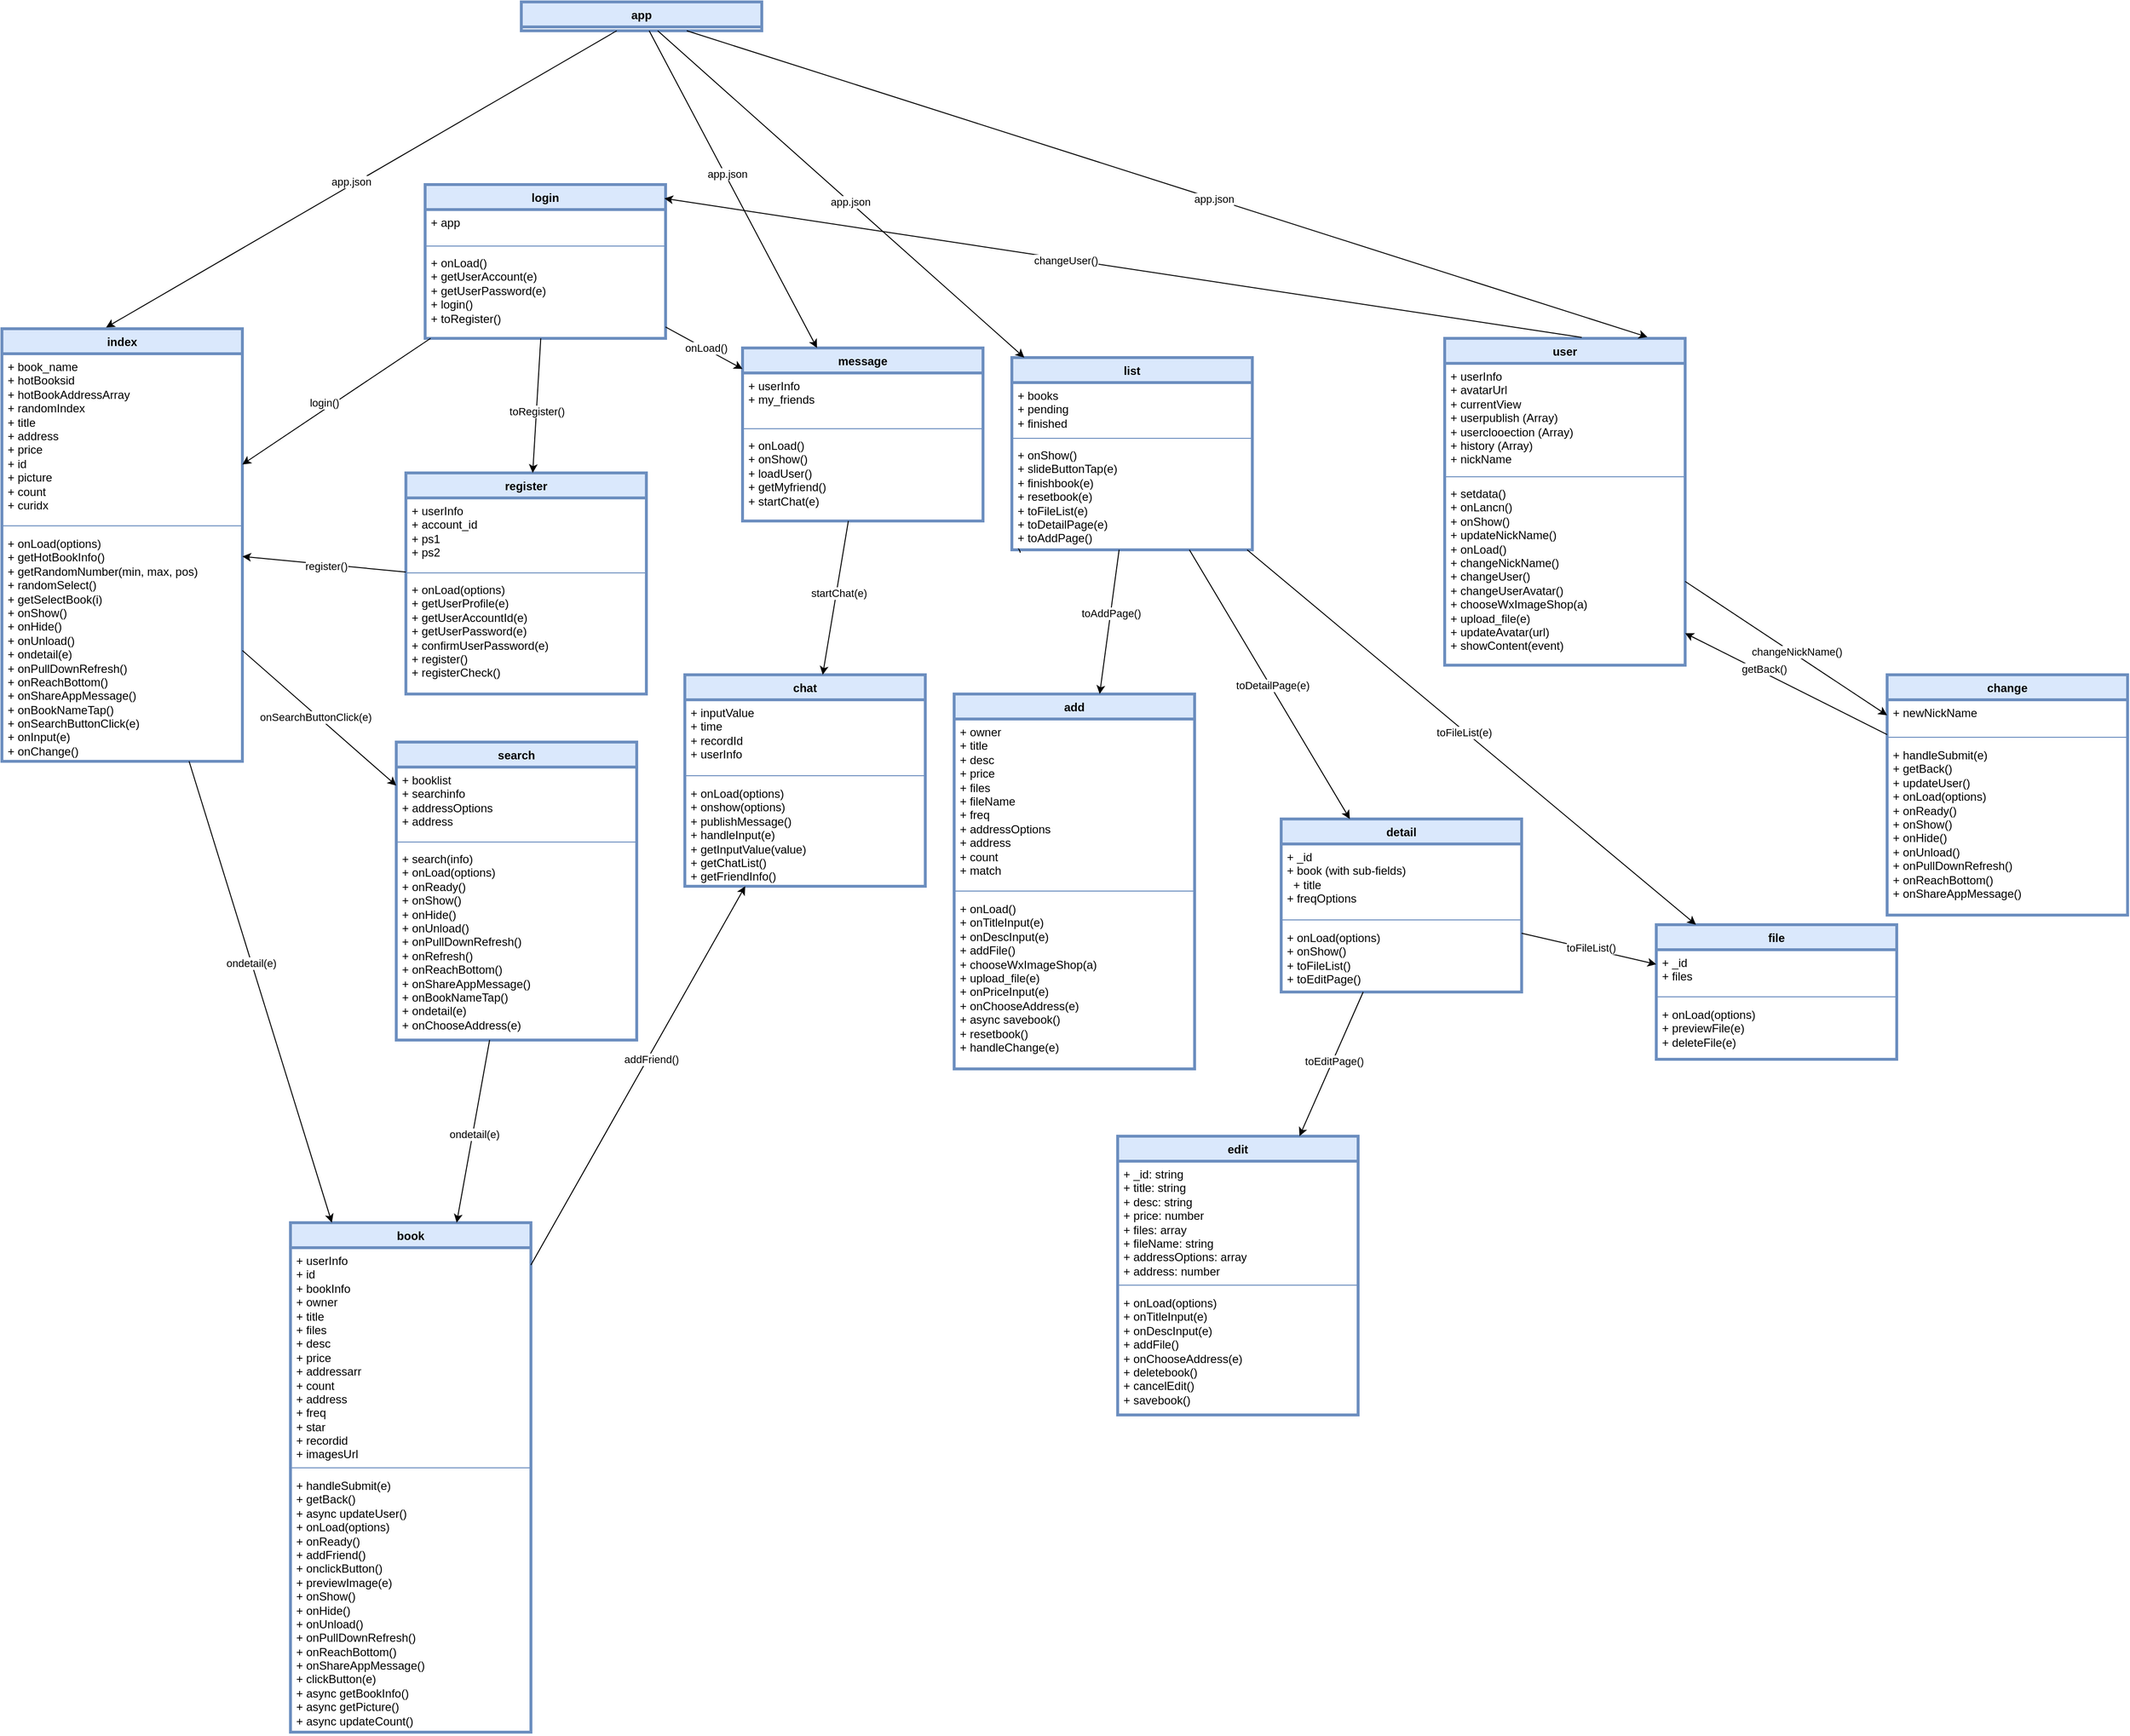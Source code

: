 <mxfile version="22.1.2" type="device">
  <diagram name="第 1 页" id="QrzMyIIpWc_OvYteDBV7">
    <mxGraphModel dx="2073" dy="4325" grid="1" gridSize="10" guides="1" tooltips="1" connect="1" arrows="1" fold="1" page="1" pageScale="1" pageWidth="2339" pageHeight="3300" math="0" shadow="0">
      <root>
        <mxCell id="0" />
        <mxCell id="1" parent="0" />
        <mxCell id="SKPlDWauZbL9amRhoSNz-1" value="register" style="swimlane;fontStyle=1;align=center;verticalAlign=top;childLayout=stackLayout;horizontal=1;startSize=26;horizontalStack=0;resizeParent=1;resizeParentMax=0;resizeLast=0;collapsible=1;marginBottom=0;whiteSpace=wrap;html=1;strokeWidth=3;fillColor=#dae8fc;strokeColor=#6c8ebf;" parent="1" vertex="1">
          <mxGeometry x="520" y="-930" width="250" height="230" as="geometry" />
        </mxCell>
        <mxCell id="SKPlDWauZbL9amRhoSNz-2" value="&lt;div&gt;&lt;div&gt;+ userInfo&lt;/div&gt;&lt;div&gt;+ account_id&lt;/div&gt;&lt;div&gt;+ ps1&lt;/div&gt;&lt;div&gt;+ ps2&lt;/div&gt;&lt;/div&gt;&lt;div&gt;&lt;br&gt;&lt;/div&gt;" style="text;strokeColor=none;fillColor=none;align=left;verticalAlign=top;spacingLeft=4;spacingRight=4;overflow=hidden;rotatable=0;points=[[0,0.5],[1,0.5]];portConstraint=eastwest;whiteSpace=wrap;html=1;" parent="SKPlDWauZbL9amRhoSNz-1" vertex="1">
          <mxGeometry y="26" width="250" height="74" as="geometry" />
        </mxCell>
        <mxCell id="SKPlDWauZbL9amRhoSNz-3" value="" style="line;strokeWidth=1;fillColor=none;align=left;verticalAlign=middle;spacingTop=-1;spacingLeft=3;spacingRight=3;rotatable=0;labelPosition=right;points=[];portConstraint=eastwest;strokeColor=inherit;" parent="SKPlDWauZbL9amRhoSNz-1" vertex="1">
          <mxGeometry y="100" width="250" height="8" as="geometry" />
        </mxCell>
        <mxCell id="SKPlDWauZbL9amRhoSNz-4" value="&lt;div&gt;+ onLoad(options)&lt;/div&gt;&lt;div&gt;+ getUserProfile(e)&lt;/div&gt;&lt;div&gt;+ getUserAccountId(e)&lt;/div&gt;&lt;div&gt;+ getUserPassword(e)&lt;/div&gt;&lt;div&gt;+ confirmUserPassword(e)&lt;/div&gt;&lt;div&gt;+ register()&lt;/div&gt;&lt;div&gt;+ registerCheck()&lt;/div&gt;&lt;div&gt;&lt;br&gt;&lt;/div&gt;" style="text;strokeColor=none;fillColor=none;align=left;verticalAlign=top;spacingLeft=4;spacingRight=4;overflow=hidden;rotatable=0;points=[[0,0.5],[1,0.5]];portConstraint=eastwest;whiteSpace=wrap;html=1;" parent="SKPlDWauZbL9amRhoSNz-1" vertex="1">
          <mxGeometry y="108" width="250" height="122" as="geometry" />
        </mxCell>
        <mxCell id="SKPlDWauZbL9amRhoSNz-5" value="user" style="swimlane;fontStyle=1;align=center;verticalAlign=top;childLayout=stackLayout;horizontal=1;startSize=26;horizontalStack=0;resizeParent=1;resizeParentMax=0;resizeLast=0;collapsible=1;marginBottom=0;whiteSpace=wrap;html=1;strokeWidth=3;fillColor=#dae8fc;strokeColor=#6c8ebf;" parent="1" vertex="1">
          <mxGeometry x="1600" y="-1070" width="250" height="340" as="geometry" />
        </mxCell>
        <mxCell id="SKPlDWauZbL9amRhoSNz-6" value="&lt;div&gt;&lt;div&gt;&lt;div&gt;+ userInfo&lt;/div&gt;&lt;div&gt;+ avatarUrl&lt;/div&gt;&lt;div&gt;+ currentView&lt;/div&gt;&lt;div&gt;+ userpublish (Array)&lt;/div&gt;&lt;div&gt;+ userclooection (Array)&lt;/div&gt;&lt;div&gt;+ history (Array)&lt;/div&gt;&lt;div&gt;+ nickName&lt;/div&gt;&lt;/div&gt;&lt;/div&gt;&lt;div&gt;&lt;br&gt;&lt;/div&gt;" style="text;strokeColor=none;fillColor=none;align=left;verticalAlign=top;spacingLeft=4;spacingRight=4;overflow=hidden;rotatable=0;points=[[0,0.5],[1,0.5]];portConstraint=eastwest;whiteSpace=wrap;html=1;" parent="SKPlDWauZbL9amRhoSNz-5" vertex="1">
          <mxGeometry y="26" width="250" height="114" as="geometry" />
        </mxCell>
        <mxCell id="SKPlDWauZbL9amRhoSNz-7" value="" style="line;strokeWidth=1;fillColor=none;align=left;verticalAlign=middle;spacingTop=-1;spacingLeft=3;spacingRight=3;rotatable=0;labelPosition=right;points=[];portConstraint=eastwest;strokeColor=inherit;" parent="SKPlDWauZbL9amRhoSNz-5" vertex="1">
          <mxGeometry y="140" width="250" height="8" as="geometry" />
        </mxCell>
        <mxCell id="SKPlDWauZbL9amRhoSNz-8" value="&lt;div&gt;&lt;div&gt;+ setdata()&lt;/div&gt;&lt;div&gt;+ onLancn()&lt;/div&gt;&lt;div&gt;+ onShow()&lt;/div&gt;&lt;div&gt;+ updateNickName()&lt;/div&gt;&lt;div&gt;+ onLoad()&lt;/div&gt;&lt;div&gt;+ changeNickName()&lt;/div&gt;&lt;div&gt;+ changeUser()&lt;/div&gt;&lt;div&gt;+ changeUserAvatar()&lt;/div&gt;&lt;div&gt;+ chooseWxImageShop(a)&lt;/div&gt;&lt;div&gt;+ upload_file(e)&lt;/div&gt;&lt;div&gt;+ updateAvatar(url)&lt;/div&gt;&lt;div&gt;+ showContent(event)&lt;/div&gt;&lt;/div&gt;&lt;div&gt;&lt;br&gt;&lt;/div&gt;" style="text;strokeColor=none;fillColor=none;align=left;verticalAlign=top;spacingLeft=4;spacingRight=4;overflow=hidden;rotatable=0;points=[[0,0.5],[1,0.5]];portConstraint=eastwest;whiteSpace=wrap;html=1;" parent="SKPlDWauZbL9amRhoSNz-5" vertex="1">
          <mxGeometry y="148" width="250" height="192" as="geometry" />
        </mxCell>
        <mxCell id="SKPlDWauZbL9amRhoSNz-9" value="search" style="swimlane;fontStyle=1;align=center;verticalAlign=top;childLayout=stackLayout;horizontal=1;startSize=26;horizontalStack=0;resizeParent=1;resizeParentMax=0;resizeLast=0;collapsible=1;marginBottom=0;whiteSpace=wrap;html=1;strokeWidth=3;fillColor=#dae8fc;strokeColor=#6c8ebf;" parent="1" vertex="1">
          <mxGeometry x="510" y="-650" width="250" height="310" as="geometry" />
        </mxCell>
        <mxCell id="SKPlDWauZbL9amRhoSNz-10" value="&lt;div&gt;&lt;div&gt;+ booklist&lt;/div&gt;&lt;div&gt;+ searchinfo&lt;/div&gt;&lt;div&gt;+ addressOptions&lt;/div&gt;&lt;div&gt;+ address&lt;/div&gt;&lt;/div&gt;&lt;div&gt;&lt;br&gt;&lt;/div&gt;" style="text;strokeColor=none;fillColor=none;align=left;verticalAlign=top;spacingLeft=4;spacingRight=4;overflow=hidden;rotatable=0;points=[[0,0.5],[1,0.5]];portConstraint=eastwest;whiteSpace=wrap;html=1;" parent="SKPlDWauZbL9amRhoSNz-9" vertex="1">
          <mxGeometry y="26" width="250" height="74" as="geometry" />
        </mxCell>
        <mxCell id="SKPlDWauZbL9amRhoSNz-11" value="" style="line;strokeWidth=1;fillColor=none;align=left;verticalAlign=middle;spacingTop=-1;spacingLeft=3;spacingRight=3;rotatable=0;labelPosition=right;points=[];portConstraint=eastwest;strokeColor=inherit;" parent="SKPlDWauZbL9amRhoSNz-9" vertex="1">
          <mxGeometry y="100" width="250" height="8" as="geometry" />
        </mxCell>
        <mxCell id="SKPlDWauZbL9amRhoSNz-12" value="&lt;div&gt;&lt;div&gt;+ search(info)&lt;/div&gt;&lt;div&gt;+ onLoad(options)&lt;/div&gt;&lt;div&gt;+ onReady()&lt;/div&gt;&lt;div&gt;+ onShow()&lt;/div&gt;&lt;div&gt;+ onHide()&lt;/div&gt;&lt;div&gt;+ onUnload()&lt;/div&gt;&lt;div&gt;+ onPullDownRefresh()&lt;/div&gt;&lt;div&gt;+ onRefresh()&lt;/div&gt;&lt;div&gt;+ onReachBottom()&lt;/div&gt;&lt;div&gt;+ onShareAppMessage()&lt;/div&gt;&lt;div&gt;+ onBookNameTap()&lt;/div&gt;&lt;div&gt;+ ondetail(e)&lt;/div&gt;&lt;div&gt;+ onChooseAddress(e)&lt;/div&gt;&lt;/div&gt;&lt;div&gt;&lt;br&gt;&lt;/div&gt;&lt;div&gt;&lt;br&gt;&lt;/div&gt;" style="text;strokeColor=none;fillColor=none;align=left;verticalAlign=top;spacingLeft=4;spacingRight=4;overflow=hidden;rotatable=0;points=[[0,0.5],[1,0.5]];portConstraint=eastwest;whiteSpace=wrap;html=1;" parent="SKPlDWauZbL9amRhoSNz-9" vertex="1">
          <mxGeometry y="108" width="250" height="202" as="geometry" />
        </mxCell>
        <mxCell id="SKPlDWauZbL9amRhoSNz-13" value="message" style="swimlane;fontStyle=1;align=center;verticalAlign=top;childLayout=stackLayout;horizontal=1;startSize=26;horizontalStack=0;resizeParent=1;resizeParentMax=0;resizeLast=0;collapsible=1;marginBottom=0;whiteSpace=wrap;html=1;strokeWidth=3;fillColor=#dae8fc;strokeColor=#6c8ebf;" parent="1" vertex="1">
          <mxGeometry x="870" y="-1060" width="250" height="180" as="geometry" />
        </mxCell>
        <mxCell id="SKPlDWauZbL9amRhoSNz-14" value="&lt;div&gt;&lt;div&gt;&lt;div&gt;+ userInfo&lt;/div&gt;&lt;div&gt;+ my_friends&lt;/div&gt;&lt;/div&gt;&lt;/div&gt;&lt;div&gt;&lt;br&gt;&lt;/div&gt;" style="text;strokeColor=none;fillColor=none;align=left;verticalAlign=top;spacingLeft=4;spacingRight=4;overflow=hidden;rotatable=0;points=[[0,0.5],[1,0.5]];portConstraint=eastwest;whiteSpace=wrap;html=1;" parent="SKPlDWauZbL9amRhoSNz-13" vertex="1">
          <mxGeometry y="26" width="250" height="54" as="geometry" />
        </mxCell>
        <mxCell id="SKPlDWauZbL9amRhoSNz-15" value="" style="line;strokeWidth=1;fillColor=none;align=left;verticalAlign=middle;spacingTop=-1;spacingLeft=3;spacingRight=3;rotatable=0;labelPosition=right;points=[];portConstraint=eastwest;strokeColor=inherit;" parent="SKPlDWauZbL9amRhoSNz-13" vertex="1">
          <mxGeometry y="80" width="250" height="8" as="geometry" />
        </mxCell>
        <mxCell id="SKPlDWauZbL9amRhoSNz-16" value="&lt;div&gt;&lt;div&gt;&lt;div&gt;+ onLoad()&lt;/div&gt;&lt;div&gt;+ onShow()&lt;/div&gt;&lt;div&gt;+ loadUser()&lt;/div&gt;&lt;div&gt;+ getMyfriend()&lt;/div&gt;&lt;div&gt;+ startChat(e)&lt;/div&gt;&lt;/div&gt;&lt;/div&gt;&lt;div&gt;&lt;br&gt;&lt;/div&gt;" style="text;strokeColor=none;fillColor=none;align=left;verticalAlign=top;spacingLeft=4;spacingRight=4;overflow=hidden;rotatable=0;points=[[0,0.5],[1,0.5]];portConstraint=eastwest;whiteSpace=wrap;html=1;" parent="SKPlDWauZbL9amRhoSNz-13" vertex="1">
          <mxGeometry y="88" width="250" height="92" as="geometry" />
        </mxCell>
        <mxCell id="SKPlDWauZbL9amRhoSNz-21" value="login" style="swimlane;fontStyle=1;align=center;verticalAlign=top;childLayout=stackLayout;horizontal=1;startSize=26;horizontalStack=0;resizeParent=1;resizeParentMax=0;resizeLast=0;collapsible=1;marginBottom=0;whiteSpace=wrap;html=1;strokeWidth=3;fillColor=#dae8fc;strokeColor=#6c8ebf;" parent="1" vertex="1">
          <mxGeometry x="540" y="-1230" width="250" height="160" as="geometry" />
        </mxCell>
        <mxCell id="SKPlDWauZbL9amRhoSNz-22" value="+ app" style="text;strokeColor=none;fillColor=none;align=left;verticalAlign=top;spacingLeft=4;spacingRight=4;overflow=hidden;rotatable=0;points=[[0,0.5],[1,0.5]];portConstraint=eastwest;whiteSpace=wrap;html=1;" parent="SKPlDWauZbL9amRhoSNz-21" vertex="1">
          <mxGeometry y="26" width="250" height="34" as="geometry" />
        </mxCell>
        <mxCell id="SKPlDWauZbL9amRhoSNz-23" value="" style="line;strokeWidth=1;fillColor=none;align=left;verticalAlign=middle;spacingTop=-1;spacingLeft=3;spacingRight=3;rotatable=0;labelPosition=right;points=[];portConstraint=eastwest;strokeColor=inherit;" parent="SKPlDWauZbL9amRhoSNz-21" vertex="1">
          <mxGeometry y="60" width="250" height="8" as="geometry" />
        </mxCell>
        <mxCell id="SKPlDWauZbL9amRhoSNz-24" value="&lt;div&gt;&lt;div&gt;&lt;div&gt;&lt;div&gt;+ onLoad()&lt;/div&gt;&lt;div&gt;+ getUserAccount(e)&lt;/div&gt;&lt;div&gt;+ getUserPassword(e)&lt;/div&gt;&lt;div&gt;+ login()&lt;/div&gt;&lt;div&gt;+ toRegister()&lt;/div&gt;&lt;/div&gt;&lt;/div&gt;&lt;/div&gt;&lt;div&gt;&lt;br&gt;&lt;/div&gt;" style="text;strokeColor=none;fillColor=none;align=left;verticalAlign=top;spacingLeft=4;spacingRight=4;overflow=hidden;rotatable=0;points=[[0,0.5],[1,0.5]];portConstraint=eastwest;whiteSpace=wrap;html=1;" parent="SKPlDWauZbL9amRhoSNz-21" vertex="1">
          <mxGeometry y="68" width="250" height="92" as="geometry" />
        </mxCell>
        <mxCell id="SKPlDWauZbL9amRhoSNz-25" value="list" style="swimlane;fontStyle=1;align=center;verticalAlign=top;childLayout=stackLayout;horizontal=1;startSize=26;horizontalStack=0;resizeParent=1;resizeParentMax=0;resizeLast=0;collapsible=1;marginBottom=0;whiteSpace=wrap;html=1;strokeWidth=3;fillColor=#dae8fc;strokeColor=#6c8ebf;" parent="1" vertex="1">
          <mxGeometry x="1150" y="-1050" width="250" height="200" as="geometry" />
        </mxCell>
        <mxCell id="SKPlDWauZbL9amRhoSNz-26" value="&lt;div&gt;+ books&lt;/div&gt;&lt;div&gt;+ pending&lt;/div&gt;&lt;div&gt;+ finished&lt;/div&gt;&lt;div&gt;&lt;br&gt;&lt;/div&gt;" style="text;strokeColor=none;fillColor=none;align=left;verticalAlign=top;spacingLeft=4;spacingRight=4;overflow=hidden;rotatable=0;points=[[0,0.5],[1,0.5]];portConstraint=eastwest;whiteSpace=wrap;html=1;" parent="SKPlDWauZbL9amRhoSNz-25" vertex="1">
          <mxGeometry y="26" width="250" height="54" as="geometry" />
        </mxCell>
        <mxCell id="SKPlDWauZbL9amRhoSNz-27" value="" style="line;strokeWidth=1;fillColor=none;align=left;verticalAlign=middle;spacingTop=-1;spacingLeft=3;spacingRight=3;rotatable=0;labelPosition=right;points=[];portConstraint=eastwest;strokeColor=inherit;" parent="SKPlDWauZbL9amRhoSNz-25" vertex="1">
          <mxGeometry y="80" width="250" height="8" as="geometry" />
        </mxCell>
        <mxCell id="SKPlDWauZbL9amRhoSNz-28" value="&lt;div&gt;&lt;div&gt;+ onShow()&lt;/div&gt;&lt;div&gt;+ slideButtonTap(e)&lt;/div&gt;&lt;div&gt;+ finishbook(e)&lt;/div&gt;&lt;div&gt;+ resetbook(e)&lt;/div&gt;&lt;div&gt;+ toFileList(e)&lt;/div&gt;&lt;div&gt;+ toDetailPage(e)&lt;/div&gt;&lt;div&gt;+ toAddPage()&lt;/div&gt;&lt;div&gt;)&lt;br&gt;&lt;/div&gt;&lt;/div&gt;&lt;div&gt;&lt;br&gt;&lt;/div&gt;" style="text;strokeColor=none;fillColor=none;align=left;verticalAlign=top;spacingLeft=4;spacingRight=4;overflow=hidden;rotatable=0;points=[[0,0.5],[1,0.5]];portConstraint=eastwest;whiteSpace=wrap;html=1;" parent="SKPlDWauZbL9amRhoSNz-25" vertex="1">
          <mxGeometry y="88" width="250" height="112" as="geometry" />
        </mxCell>
        <mxCell id="SKPlDWauZbL9amRhoSNz-29" value="index" style="swimlane;fontStyle=1;align=center;verticalAlign=top;childLayout=stackLayout;horizontal=1;startSize=26;horizontalStack=0;resizeParent=1;resizeParentMax=0;resizeLast=0;collapsible=1;marginBottom=0;whiteSpace=wrap;html=1;strokeWidth=3;fillColor=#dae8fc;strokeColor=#6c8ebf;" parent="1" vertex="1">
          <mxGeometry x="100" y="-1080" width="250" height="450" as="geometry" />
        </mxCell>
        <mxCell id="SKPlDWauZbL9amRhoSNz-30" value="&lt;div&gt;&lt;div&gt;+ book_name&lt;/div&gt;&lt;div&gt;+ hotBooksid&lt;/div&gt;&lt;div&gt;+ hotBookAddressArray&lt;/div&gt;&lt;div&gt;+ randomIndex&lt;/div&gt;&lt;div&gt;+ title&lt;/div&gt;&lt;div&gt;+ address&lt;/div&gt;&lt;div&gt;+ price&lt;/div&gt;&lt;div&gt;+ id&lt;/div&gt;&lt;div&gt;+ picture&lt;/div&gt;&lt;div&gt;+ count&lt;/div&gt;&lt;div&gt;+ curidx&lt;/div&gt;&lt;/div&gt;&lt;div&gt;&lt;br&gt;&lt;/div&gt;" style="text;strokeColor=none;fillColor=none;align=left;verticalAlign=top;spacingLeft=4;spacingRight=4;overflow=hidden;rotatable=0;points=[[0,0.5],[1,0.5]];portConstraint=eastwest;whiteSpace=wrap;html=1;" parent="SKPlDWauZbL9amRhoSNz-29" vertex="1">
          <mxGeometry y="26" width="250" height="174" as="geometry" />
        </mxCell>
        <mxCell id="SKPlDWauZbL9amRhoSNz-31" value="" style="line;strokeWidth=1;fillColor=none;align=left;verticalAlign=middle;spacingTop=-1;spacingLeft=3;spacingRight=3;rotatable=0;labelPosition=right;points=[];portConstraint=eastwest;strokeColor=inherit;" parent="SKPlDWauZbL9amRhoSNz-29" vertex="1">
          <mxGeometry y="200" width="250" height="10" as="geometry" />
        </mxCell>
        <mxCell id="SKPlDWauZbL9amRhoSNz-32" value="&lt;div&gt;&lt;div&gt;&lt;div&gt;+ onLoad(options)&lt;/div&gt;&lt;div&gt;+ getHotBookInfo()&lt;/div&gt;&lt;div&gt;+ getRandomNumber(min, max, pos)&lt;/div&gt;&lt;div&gt;+ randomSelect()&lt;/div&gt;&lt;div&gt;+ getSelectBook(i)&lt;/div&gt;&lt;div&gt;+ onShow()&lt;/div&gt;&lt;div&gt;+ onHide()&lt;/div&gt;&lt;div&gt;+ onUnload()&lt;/div&gt;&lt;div&gt;+ ondetail(e)&lt;/div&gt;&lt;div&gt;+ onPullDownRefresh()&lt;/div&gt;&lt;div&gt;+ onReachBottom()&lt;/div&gt;&lt;div&gt;+ onShareAppMessage()&lt;/div&gt;&lt;div&gt;+ onBookNameTap()&lt;/div&gt;&lt;div&gt;+ onSearchButtonClick(e)&lt;/div&gt;&lt;div&gt;+ onInput(e)&lt;/div&gt;&lt;div&gt;+ onChange()&lt;/div&gt;&lt;/div&gt;&lt;/div&gt;&lt;div&gt;&lt;br&gt;&lt;/div&gt;" style="text;strokeColor=none;fillColor=none;align=left;verticalAlign=top;spacingLeft=4;spacingRight=4;overflow=hidden;rotatable=0;points=[[0,0.5],[1,0.5]];portConstraint=eastwest;whiteSpace=wrap;html=1;" parent="SKPlDWauZbL9amRhoSNz-29" vertex="1">
          <mxGeometry y="210" width="250" height="240" as="geometry" />
        </mxCell>
        <mxCell id="SKPlDWauZbL9amRhoSNz-33" value="file" style="swimlane;fontStyle=1;align=center;verticalAlign=top;childLayout=stackLayout;horizontal=1;startSize=26;horizontalStack=0;resizeParent=1;resizeParentMax=0;resizeLast=0;collapsible=1;marginBottom=0;whiteSpace=wrap;html=1;strokeWidth=3;fillColor=#dae8fc;strokeColor=#6c8ebf;" parent="1" vertex="1">
          <mxGeometry x="1820" y="-460" width="250" height="140" as="geometry" />
        </mxCell>
        <mxCell id="SKPlDWauZbL9amRhoSNz-34" value="&lt;div&gt;&lt;div&gt;+ _id&lt;/div&gt;&lt;div&gt;+ files&lt;/div&gt;&lt;/div&gt;&lt;div&gt;&lt;br&gt;&lt;/div&gt;" style="text;strokeColor=none;fillColor=none;align=left;verticalAlign=top;spacingLeft=4;spacingRight=4;overflow=hidden;rotatable=0;points=[[0,0.5],[1,0.5]];portConstraint=eastwest;whiteSpace=wrap;html=1;" parent="SKPlDWauZbL9amRhoSNz-33" vertex="1">
          <mxGeometry y="26" width="250" height="44" as="geometry" />
        </mxCell>
        <mxCell id="SKPlDWauZbL9amRhoSNz-35" value="" style="line;strokeWidth=1;fillColor=none;align=left;verticalAlign=middle;spacingTop=-1;spacingLeft=3;spacingRight=3;rotatable=0;labelPosition=right;points=[];portConstraint=eastwest;strokeColor=inherit;" parent="SKPlDWauZbL9amRhoSNz-33" vertex="1">
          <mxGeometry y="70" width="250" height="10" as="geometry" />
        </mxCell>
        <mxCell id="SKPlDWauZbL9amRhoSNz-36" value="&lt;div&gt;&lt;div&gt;&lt;span style=&quot;background-color: initial;&quot;&gt;+ onLoad(options)&lt;/span&gt;&lt;br&gt;&lt;/div&gt;&lt;div&gt;+ previewFile(e)&lt;/div&gt;&lt;div&gt;+ deleteFile(e)&lt;/div&gt;&lt;div&gt;&lt;br&gt;&lt;/div&gt;&lt;/div&gt;&lt;div&gt;&lt;br&gt;&lt;/div&gt;" style="text;strokeColor=none;fillColor=none;align=left;verticalAlign=top;spacingLeft=4;spacingRight=4;overflow=hidden;rotatable=0;points=[[0,0.5],[1,0.5]];portConstraint=eastwest;whiteSpace=wrap;html=1;" parent="SKPlDWauZbL9amRhoSNz-33" vertex="1">
          <mxGeometry y="80" width="250" height="60" as="geometry" />
        </mxCell>
        <mxCell id="SKPlDWauZbL9amRhoSNz-37" value="edit" style="swimlane;fontStyle=1;align=center;verticalAlign=top;childLayout=stackLayout;horizontal=1;startSize=26;horizontalStack=0;resizeParent=1;resizeParentMax=0;resizeLast=0;collapsible=1;marginBottom=0;whiteSpace=wrap;html=1;strokeWidth=3;fillColor=#dae8fc;strokeColor=#6c8ebf;" parent="1" vertex="1">
          <mxGeometry x="1260" y="-240" width="250" height="290" as="geometry" />
        </mxCell>
        <mxCell id="SKPlDWauZbL9amRhoSNz-38" value="&lt;div&gt;&lt;div&gt;&lt;div&gt;+ _id: string&lt;/div&gt;&lt;div&gt;+ title: string&lt;/div&gt;&lt;div&gt;+ desc: string&lt;/div&gt;&lt;div&gt;+ price: number&lt;/div&gt;&lt;div&gt;+ files: array&lt;/div&gt;&lt;div&gt;+ fileName: string&lt;/div&gt;&lt;div&gt;+ addressOptions: array&lt;/div&gt;&lt;div&gt;+ address: number&lt;/div&gt;&lt;/div&gt;&lt;/div&gt;&lt;div&gt;&lt;br&gt;&lt;/div&gt;" style="text;strokeColor=none;fillColor=none;align=left;verticalAlign=top;spacingLeft=4;spacingRight=4;overflow=hidden;rotatable=0;points=[[0,0.5],[1,0.5]];portConstraint=eastwest;whiteSpace=wrap;html=1;" parent="SKPlDWauZbL9amRhoSNz-37" vertex="1">
          <mxGeometry y="26" width="250" height="124" as="geometry" />
        </mxCell>
        <mxCell id="SKPlDWauZbL9amRhoSNz-39" value="" style="line;strokeWidth=1;fillColor=none;align=left;verticalAlign=middle;spacingTop=-1;spacingLeft=3;spacingRight=3;rotatable=0;labelPosition=right;points=[];portConstraint=eastwest;strokeColor=inherit;" parent="SKPlDWauZbL9amRhoSNz-37" vertex="1">
          <mxGeometry y="150" width="250" height="10" as="geometry" />
        </mxCell>
        <mxCell id="SKPlDWauZbL9amRhoSNz-40" value="&lt;div&gt;&lt;div&gt;&lt;div&gt;+ onLoad(options)&lt;/div&gt;&lt;div&gt;+ onTitleInput(e)&lt;/div&gt;&lt;div&gt;+ onDescInput(e)&lt;/div&gt;&lt;div&gt;+ addFile()&lt;/div&gt;&lt;div&gt;+ onChooseAddress(e)&lt;/div&gt;&lt;div&gt;+ deletebook()&lt;/div&gt;&lt;div&gt;+ cancelEdit()&lt;/div&gt;&lt;div&gt;+ savebook()&lt;/div&gt;&lt;/div&gt;&lt;/div&gt;&lt;div&gt;&lt;br&gt;&lt;/div&gt;" style="text;strokeColor=none;fillColor=none;align=left;verticalAlign=top;spacingLeft=4;spacingRight=4;overflow=hidden;rotatable=0;points=[[0,0.5],[1,0.5]];portConstraint=eastwest;whiteSpace=wrap;html=1;" parent="SKPlDWauZbL9amRhoSNz-37" vertex="1">
          <mxGeometry y="160" width="250" height="130" as="geometry" />
        </mxCell>
        <mxCell id="SKPlDWauZbL9amRhoSNz-41" value="detail" style="swimlane;fontStyle=1;align=center;verticalAlign=top;childLayout=stackLayout;horizontal=1;startSize=26;horizontalStack=0;resizeParent=1;resizeParentMax=0;resizeLast=0;collapsible=1;marginBottom=0;whiteSpace=wrap;html=1;strokeWidth=3;fillColor=#dae8fc;strokeColor=#6c8ebf;" parent="1" vertex="1">
          <mxGeometry x="1430" y="-570" width="250" height="180" as="geometry" />
        </mxCell>
        <mxCell id="SKPlDWauZbL9amRhoSNz-42" value="&lt;div&gt;&lt;div&gt;&lt;div&gt;&lt;div&gt;+ _id&lt;/div&gt;&lt;div&gt;+ book (with sub-fields)&lt;/div&gt;&lt;div&gt;&amp;nbsp; + title&lt;/div&gt;&lt;div&gt;+ freqOptions&lt;/div&gt;&lt;/div&gt;&lt;/div&gt;&lt;/div&gt;&lt;div&gt;&lt;br&gt;&lt;/div&gt;" style="text;strokeColor=none;fillColor=none;align=left;verticalAlign=top;spacingLeft=4;spacingRight=4;overflow=hidden;rotatable=0;points=[[0,0.5],[1,0.5]];portConstraint=eastwest;whiteSpace=wrap;html=1;" parent="SKPlDWauZbL9amRhoSNz-41" vertex="1">
          <mxGeometry y="26" width="250" height="74" as="geometry" />
        </mxCell>
        <mxCell id="SKPlDWauZbL9amRhoSNz-43" value="" style="line;strokeWidth=1;fillColor=none;align=left;verticalAlign=middle;spacingTop=-1;spacingLeft=3;spacingRight=3;rotatable=0;labelPosition=right;points=[];portConstraint=eastwest;strokeColor=inherit;" parent="SKPlDWauZbL9amRhoSNz-41" vertex="1">
          <mxGeometry y="100" width="250" height="10" as="geometry" />
        </mxCell>
        <mxCell id="SKPlDWauZbL9amRhoSNz-44" value="&lt;div&gt;&lt;div&gt;&lt;div&gt;&lt;div&gt;+ onLoad(options)&lt;/div&gt;&lt;div&gt;+ onShow()&lt;/div&gt;&lt;div&gt;+ toFileList()&lt;/div&gt;&lt;div&gt;+ toEditPage()&lt;/div&gt;&lt;/div&gt;&lt;/div&gt;&lt;/div&gt;&lt;div&gt;&lt;br&gt;&lt;/div&gt;" style="text;strokeColor=none;fillColor=none;align=left;verticalAlign=top;spacingLeft=4;spacingRight=4;overflow=hidden;rotatable=0;points=[[0,0.5],[1,0.5]];portConstraint=eastwest;whiteSpace=wrap;html=1;" parent="SKPlDWauZbL9amRhoSNz-41" vertex="1">
          <mxGeometry y="110" width="250" height="70" as="geometry" />
        </mxCell>
        <mxCell id="SKPlDWauZbL9amRhoSNz-45" value="chat" style="swimlane;fontStyle=1;align=center;verticalAlign=top;childLayout=stackLayout;horizontal=1;startSize=26;horizontalStack=0;resizeParent=1;resizeParentMax=0;resizeLast=0;collapsible=1;marginBottom=0;whiteSpace=wrap;html=1;strokeWidth=3;fillColor=#dae8fc;strokeColor=#6c8ebf;" parent="1" vertex="1">
          <mxGeometry x="810" y="-720" width="250" height="220" as="geometry" />
        </mxCell>
        <mxCell id="SKPlDWauZbL9amRhoSNz-46" value="&lt;div&gt;&lt;div&gt;&lt;div&gt;&lt;div&gt;&lt;div&gt;+ inputValue&lt;/div&gt;&lt;div&gt;+ time&lt;/div&gt;&lt;div&gt;+ recordId&lt;/div&gt;&lt;div&gt;+ userInfo&lt;/div&gt;&lt;/div&gt;&lt;/div&gt;&lt;/div&gt;&lt;/div&gt;&lt;div&gt;&lt;br&gt;&lt;/div&gt;" style="text;strokeColor=none;fillColor=none;align=left;verticalAlign=top;spacingLeft=4;spacingRight=4;overflow=hidden;rotatable=0;points=[[0,0.5],[1,0.5]];portConstraint=eastwest;whiteSpace=wrap;html=1;" parent="SKPlDWauZbL9amRhoSNz-45" vertex="1">
          <mxGeometry y="26" width="250" height="74" as="geometry" />
        </mxCell>
        <mxCell id="SKPlDWauZbL9amRhoSNz-47" value="" style="line;strokeWidth=1;fillColor=none;align=left;verticalAlign=middle;spacingTop=-1;spacingLeft=3;spacingRight=3;rotatable=0;labelPosition=right;points=[];portConstraint=eastwest;strokeColor=inherit;" parent="SKPlDWauZbL9amRhoSNz-45" vertex="1">
          <mxGeometry y="100" width="250" height="10" as="geometry" />
        </mxCell>
        <mxCell id="SKPlDWauZbL9amRhoSNz-48" value="&lt;div&gt;&lt;div&gt;&lt;div&gt;&lt;div&gt;&lt;div&gt;+ onLoad(options)&lt;/div&gt;&lt;div&gt;+ onshow(options)&lt;/div&gt;&lt;div&gt;+ publishMessage()&lt;/div&gt;&lt;div&gt;+ handleInput(e)&lt;/div&gt;&lt;div&gt;+ getInputValue(value)&lt;/div&gt;&lt;div&gt;+ getChatList()&lt;/div&gt;&lt;div&gt;+ getFriendInfo()&lt;/div&gt;&lt;/div&gt;&lt;/div&gt;&lt;/div&gt;&lt;/div&gt;&lt;div&gt;&lt;br&gt;&lt;/div&gt;" style="text;strokeColor=none;fillColor=none;align=left;verticalAlign=top;spacingLeft=4;spacingRight=4;overflow=hidden;rotatable=0;points=[[0,0.5],[1,0.5]];portConstraint=eastwest;whiteSpace=wrap;html=1;" parent="SKPlDWauZbL9amRhoSNz-45" vertex="1">
          <mxGeometry y="110" width="250" height="110" as="geometry" />
        </mxCell>
        <mxCell id="SKPlDWauZbL9amRhoSNz-49" value="change" style="swimlane;fontStyle=1;align=center;verticalAlign=top;childLayout=stackLayout;horizontal=1;startSize=26;horizontalStack=0;resizeParent=1;resizeParentMax=0;resizeLast=0;collapsible=1;marginBottom=0;whiteSpace=wrap;html=1;strokeWidth=3;fillColor=#dae8fc;strokeColor=#6c8ebf;" parent="1" vertex="1">
          <mxGeometry x="2060" y="-720" width="250" height="250" as="geometry" />
        </mxCell>
        <mxCell id="SKPlDWauZbL9amRhoSNz-50" value="&lt;div&gt;&lt;div&gt;&lt;div&gt;&lt;div&gt;&lt;div&gt;&lt;div&gt;+ newNickName&lt;/div&gt;&lt;/div&gt;&lt;/div&gt;&lt;/div&gt;&lt;/div&gt;&lt;/div&gt;&lt;div&gt;&lt;br&gt;&lt;/div&gt;" style="text;strokeColor=none;fillColor=none;align=left;verticalAlign=top;spacingLeft=4;spacingRight=4;overflow=hidden;rotatable=0;points=[[0,0.5],[1,0.5]];portConstraint=eastwest;whiteSpace=wrap;html=1;" parent="SKPlDWauZbL9amRhoSNz-49" vertex="1">
          <mxGeometry y="26" width="250" height="34" as="geometry" />
        </mxCell>
        <mxCell id="SKPlDWauZbL9amRhoSNz-51" value="" style="line;strokeWidth=1;fillColor=none;align=left;verticalAlign=middle;spacingTop=-1;spacingLeft=3;spacingRight=3;rotatable=0;labelPosition=right;points=[];portConstraint=eastwest;strokeColor=inherit;" parent="SKPlDWauZbL9amRhoSNz-49" vertex="1">
          <mxGeometry y="60" width="250" height="10" as="geometry" />
        </mxCell>
        <mxCell id="SKPlDWauZbL9amRhoSNz-52" value="&lt;div&gt;&lt;div&gt;&lt;div&gt;&lt;div&gt;&lt;div&gt;&lt;div&gt;+ handleSubmit(e)&lt;/div&gt;&lt;div&gt;+ getBack()&lt;/div&gt;&lt;div&gt;+ updateUser()&lt;/div&gt;&lt;div&gt;+ onLoad(options)&lt;/div&gt;&lt;div&gt;+ onReady()&lt;/div&gt;&lt;div&gt;+ onShow()&lt;/div&gt;&lt;div&gt;+ onHide()&lt;/div&gt;&lt;div&gt;+ onUnload()&lt;/div&gt;&lt;div&gt;+ onPullDownRefresh()&lt;/div&gt;&lt;div&gt;+ onReachBottom()&lt;/div&gt;&lt;div&gt;+ onShareAppMessage()&lt;/div&gt;&lt;/div&gt;&lt;/div&gt;&lt;/div&gt;&lt;/div&gt;&lt;/div&gt;&lt;div&gt;&lt;br&gt;&lt;/div&gt;" style="text;strokeColor=none;fillColor=none;align=left;verticalAlign=top;spacingLeft=4;spacingRight=4;overflow=hidden;rotatable=0;points=[[0,0.5],[1,0.5]];portConstraint=eastwest;whiteSpace=wrap;html=1;" parent="SKPlDWauZbL9amRhoSNz-49" vertex="1">
          <mxGeometry y="70" width="250" height="180" as="geometry" />
        </mxCell>
        <mxCell id="SKPlDWauZbL9amRhoSNz-53" value="book" style="swimlane;fontStyle=1;align=center;verticalAlign=top;childLayout=stackLayout;horizontal=1;startSize=26;horizontalStack=0;resizeParent=1;resizeParentMax=0;resizeLast=0;collapsible=1;marginBottom=0;whiteSpace=wrap;html=1;strokeWidth=3;fillColor=#dae8fc;strokeColor=#6c8ebf;" parent="1" vertex="1">
          <mxGeometry x="400" y="-150" width="250" height="530" as="geometry" />
        </mxCell>
        <mxCell id="SKPlDWauZbL9amRhoSNz-54" value="&lt;div&gt;&lt;div&gt;&lt;div&gt;&lt;div&gt;&lt;div&gt;&lt;div&gt;&lt;div&gt;+ userInfo&lt;/div&gt;&lt;div&gt;+ id&lt;/div&gt;&lt;div&gt;+ bookInfo&lt;/div&gt;&lt;div&gt;+ owner&lt;/div&gt;&lt;div&gt;+ title&lt;/div&gt;&lt;div&gt;+ files&lt;/div&gt;&lt;div&gt;+ desc&lt;/div&gt;&lt;div&gt;+ price&lt;/div&gt;&lt;div&gt;+ addressarr&lt;/div&gt;&lt;div&gt;+ count&lt;/div&gt;&lt;div&gt;+ address&lt;/div&gt;&lt;div&gt;+ freq&lt;/div&gt;&lt;div&gt;+ star&lt;/div&gt;&lt;div&gt;+ recordid&lt;/div&gt;&lt;div&gt;+ imagesUrl&lt;/div&gt;&lt;/div&gt;&lt;/div&gt;&lt;/div&gt;&lt;/div&gt;&lt;/div&gt;&lt;/div&gt;&lt;div&gt;&lt;br&gt;&lt;/div&gt;" style="text;strokeColor=none;fillColor=none;align=left;verticalAlign=top;spacingLeft=4;spacingRight=4;overflow=hidden;rotatable=0;points=[[0,0.5],[1,0.5]];portConstraint=eastwest;whiteSpace=wrap;html=1;" parent="SKPlDWauZbL9amRhoSNz-53" vertex="1">
          <mxGeometry y="26" width="250" height="224" as="geometry" />
        </mxCell>
        <mxCell id="SKPlDWauZbL9amRhoSNz-55" value="" style="line;strokeWidth=1;fillColor=none;align=left;verticalAlign=middle;spacingTop=-1;spacingLeft=3;spacingRight=3;rotatable=0;labelPosition=right;points=[];portConstraint=eastwest;strokeColor=inherit;" parent="SKPlDWauZbL9amRhoSNz-53" vertex="1">
          <mxGeometry y="250" width="250" height="10" as="geometry" />
        </mxCell>
        <mxCell id="SKPlDWauZbL9amRhoSNz-56" value="&lt;div&gt;&lt;div&gt;+ handleSubmit(e)&lt;/div&gt;&lt;div&gt;+ getBack()&lt;/div&gt;&lt;div&gt;+ async updateUser()&lt;/div&gt;&lt;div&gt;+ onLoad(options)&lt;/div&gt;&lt;div&gt;+ onReady()&lt;/div&gt;&lt;div&gt;+ addFriend()&lt;/div&gt;&lt;div&gt;&lt;span style=&quot;background-color: initial;&quot;&gt;+ onclickButton()&lt;/span&gt;&lt;br&gt;&lt;/div&gt;&lt;div&gt;+ previewImage(e)&lt;/div&gt;&lt;div&gt;+ onShow()&lt;/div&gt;&lt;div&gt;+ onHide()&lt;/div&gt;&lt;div&gt;+ onUnload()&lt;/div&gt;&lt;div&gt;+ onPullDownRefresh()&lt;/div&gt;&lt;div&gt;+ onReachBottom()&lt;/div&gt;&lt;div&gt;+ onShareAppMessage()&lt;/div&gt;&lt;div&gt;+ clickButton(e)&lt;/div&gt;&lt;div&gt;+ async getBookInfo()&lt;/div&gt;&lt;div&gt;+ async getPicture()&lt;/div&gt;&lt;div&gt;+ async updateCount()&lt;br&gt;&lt;/div&gt;&lt;/div&gt;&lt;div&gt;&lt;br&gt;&lt;/div&gt;" style="text;strokeColor=none;fillColor=none;align=left;verticalAlign=top;spacingLeft=4;spacingRight=4;overflow=hidden;rotatable=0;points=[[0,0.5],[1,0.5]];portConstraint=eastwest;whiteSpace=wrap;html=1;" parent="SKPlDWauZbL9amRhoSNz-53" vertex="1">
          <mxGeometry y="260" width="250" height="270" as="geometry" />
        </mxCell>
        <mxCell id="SKPlDWauZbL9amRhoSNz-57" value="add" style="swimlane;fontStyle=1;align=center;verticalAlign=top;childLayout=stackLayout;horizontal=1;startSize=26;horizontalStack=0;resizeParent=1;resizeParentMax=0;resizeLast=0;collapsible=1;marginBottom=0;whiteSpace=wrap;html=1;strokeWidth=3;fillColor=#dae8fc;strokeColor=#6c8ebf;" parent="1" vertex="1">
          <mxGeometry x="1090" y="-700" width="250" height="390" as="geometry" />
        </mxCell>
        <mxCell id="SKPlDWauZbL9amRhoSNz-58" value="&lt;div&gt;&lt;div&gt;&lt;div&gt;&lt;div&gt;&lt;div&gt;&lt;div&gt;&lt;div&gt;&lt;div&gt;+ owner&lt;/div&gt;&lt;div&gt;+ title&lt;/div&gt;&lt;div&gt;+ desc&lt;/div&gt;&lt;div&gt;+ price&lt;/div&gt;&lt;div&gt;+ files&lt;/div&gt;&lt;div&gt;+ fileName&lt;/div&gt;&lt;div&gt;+ freq&lt;/div&gt;&lt;div&gt;+ addressOptions&lt;/div&gt;&lt;div&gt;+ address&lt;/div&gt;&lt;div&gt;+ count&lt;/div&gt;&lt;div&gt;+ match&lt;/div&gt;&lt;/div&gt;&lt;/div&gt;&lt;/div&gt;&lt;/div&gt;&lt;/div&gt;&lt;/div&gt;&lt;/div&gt;&lt;div&gt;&lt;br&gt;&lt;/div&gt;" style="text;strokeColor=none;fillColor=none;align=left;verticalAlign=top;spacingLeft=4;spacingRight=4;overflow=hidden;rotatable=0;points=[[0,0.5],[1,0.5]];portConstraint=eastwest;whiteSpace=wrap;html=1;" parent="SKPlDWauZbL9amRhoSNz-57" vertex="1">
          <mxGeometry y="26" width="250" height="174" as="geometry" />
        </mxCell>
        <mxCell id="SKPlDWauZbL9amRhoSNz-59" value="" style="line;strokeWidth=1;fillColor=none;align=left;verticalAlign=middle;spacingTop=-1;spacingLeft=3;spacingRight=3;rotatable=0;labelPosition=right;points=[];portConstraint=eastwest;strokeColor=inherit;" parent="SKPlDWauZbL9amRhoSNz-57" vertex="1">
          <mxGeometry y="200" width="250" height="10" as="geometry" />
        </mxCell>
        <mxCell id="SKPlDWauZbL9amRhoSNz-60" value="&lt;div&gt;&lt;div&gt;&lt;div&gt;+ onLoad()&lt;/div&gt;&lt;div&gt;+ onTitleInput(e)&lt;/div&gt;&lt;div&gt;+ onDescInput(e)&lt;/div&gt;&lt;div&gt;+ addFile()&lt;/div&gt;&lt;div&gt;+ chooseWxImageShop(a)&lt;/div&gt;&lt;div&gt;+ upload_file(e)&lt;/div&gt;&lt;div&gt;+ onPriceInput(e)&lt;/div&gt;&lt;div&gt;+ onChooseAddress(e)&lt;/div&gt;&lt;div&gt;+ async savebook()&lt;/div&gt;&lt;div&gt;+ resetbook()&lt;/div&gt;&lt;div&gt;+ handleChange(e)&lt;/div&gt;&lt;/div&gt;&lt;/div&gt;&lt;div&gt;&lt;br&gt;&lt;/div&gt;" style="text;strokeColor=none;fillColor=none;align=left;verticalAlign=top;spacingLeft=4;spacingRight=4;overflow=hidden;rotatable=0;points=[[0,0.5],[1,0.5]];portConstraint=eastwest;whiteSpace=wrap;html=1;" parent="SKPlDWauZbL9amRhoSNz-57" vertex="1">
          <mxGeometry y="210" width="250" height="180" as="geometry" />
        </mxCell>
        <mxCell id="Pl_8dkAqweaNKsD--WC6-2" value="" style="endArrow=classic;startArrow=none;html=1;rounded=0;startFill=0;" edge="1" parent="1" source="SKPlDWauZbL9amRhoSNz-21" target="SKPlDWauZbL9amRhoSNz-29">
          <mxGeometry width="50" height="50" relative="1" as="geometry">
            <mxPoint x="640" y="-240" as="sourcePoint" />
            <mxPoint x="840" y="-280" as="targetPoint" />
          </mxGeometry>
        </mxCell>
        <mxCell id="Pl_8dkAqweaNKsD--WC6-3" value="login()" style="edgeLabel;html=1;align=center;verticalAlign=middle;resizable=0;points=[];" vertex="1" connectable="0" parent="Pl_8dkAqweaNKsD--WC6-2">
          <mxGeometry x="0.054" y="-2" relative="1" as="geometry">
            <mxPoint x="-7" y="-1" as="offset" />
          </mxGeometry>
        </mxCell>
        <mxCell id="Pl_8dkAqweaNKsD--WC6-4" value="" style="endArrow=classic;startArrow=none;html=1;rounded=0;startFill=0;" edge="1" parent="1" source="SKPlDWauZbL9amRhoSNz-21" target="SKPlDWauZbL9amRhoSNz-13">
          <mxGeometry width="50" height="50" relative="1" as="geometry">
            <mxPoint x="790" y="-140" as="sourcePoint" />
            <mxPoint x="840" y="-190" as="targetPoint" />
          </mxGeometry>
        </mxCell>
        <mxCell id="Pl_8dkAqweaNKsD--WC6-5" value="onLoad()" style="edgeLabel;html=1;align=center;verticalAlign=middle;resizable=0;points=[];" vertex="1" connectable="0" parent="Pl_8dkAqweaNKsD--WC6-4">
          <mxGeometry x="0.044" y="1" relative="1" as="geometry">
            <mxPoint as="offset" />
          </mxGeometry>
        </mxCell>
        <mxCell id="Pl_8dkAqweaNKsD--WC6-8" value="" style="endArrow=classic;startArrow=none;html=1;rounded=0;startFill=0;" edge="1" parent="1" source="SKPlDWauZbL9amRhoSNz-21" target="SKPlDWauZbL9amRhoSNz-1">
          <mxGeometry width="50" height="50" relative="1" as="geometry">
            <mxPoint x="766.25" y="-210.0" as="sourcePoint" />
            <mxPoint x="50" y="-151.951" as="targetPoint" />
            <Array as="points" />
          </mxGeometry>
        </mxCell>
        <mxCell id="Pl_8dkAqweaNKsD--WC6-9" value="toRegister()" style="edgeLabel;html=1;align=center;verticalAlign=middle;resizable=0;points=[];" vertex="1" connectable="0" parent="Pl_8dkAqweaNKsD--WC6-8">
          <mxGeometry x="0.083" relative="1" as="geometry">
            <mxPoint as="offset" />
          </mxGeometry>
        </mxCell>
        <mxCell id="Pl_8dkAqweaNKsD--WC6-10" value="" style="endArrow=classic;startArrow=none;html=1;rounded=0;startFill=0;" edge="1" parent="1" source="SKPlDWauZbL9amRhoSNz-5" target="SKPlDWauZbL9amRhoSNz-49">
          <mxGeometry width="50" height="50" relative="1" as="geometry">
            <mxPoint x="630" y="540" as="sourcePoint" />
            <mxPoint x="680" y="490" as="targetPoint" />
          </mxGeometry>
        </mxCell>
        <mxCell id="Pl_8dkAqweaNKsD--WC6-11" value="changeNickName()" style="edgeLabel;html=1;align=center;verticalAlign=middle;resizable=0;points=[];" vertex="1" connectable="0" parent="Pl_8dkAqweaNKsD--WC6-10">
          <mxGeometry x="0.088" y="3" relative="1" as="geometry">
            <mxPoint as="offset" />
          </mxGeometry>
        </mxCell>
        <mxCell id="Pl_8dkAqweaNKsD--WC6-12" value="" style="endArrow=classic;startArrow=none;html=1;rounded=0;exitX=0.57;exitY=-0.003;exitDx=0;exitDy=0;exitPerimeter=0;startFill=0;entryX=0.995;entryY=0.09;entryDx=0;entryDy=0;entryPerimeter=0;" edge="1" parent="1" source="SKPlDWauZbL9amRhoSNz-5" target="SKPlDWauZbL9amRhoSNz-21">
          <mxGeometry width="50" height="50" relative="1" as="geometry">
            <mxPoint x="320" y="230" as="sourcePoint" />
            <mxPoint x="320.086" y="-170" as="targetPoint" />
          </mxGeometry>
        </mxCell>
        <mxCell id="Pl_8dkAqweaNKsD--WC6-13" value="changeUser()" style="edgeLabel;html=1;align=center;verticalAlign=middle;resizable=0;points=[];" vertex="1" connectable="0" parent="Pl_8dkAqweaNKsD--WC6-12">
          <mxGeometry x="0.125" y="1" relative="1" as="geometry">
            <mxPoint as="offset" />
          </mxGeometry>
        </mxCell>
        <mxCell id="Pl_8dkAqweaNKsD--WC6-15" value="" style="endArrow=classic;startArrow=none;html=1;rounded=0;startFill=0;" edge="1" parent="1" source="SKPlDWauZbL9amRhoSNz-9" target="SKPlDWauZbL9amRhoSNz-53">
          <mxGeometry width="50" height="50" relative="1" as="geometry">
            <mxPoint x="720" y="170" as="sourcePoint" />
            <mxPoint x="770" y="120" as="targetPoint" />
            <Array as="points" />
          </mxGeometry>
        </mxCell>
        <mxCell id="Pl_8dkAqweaNKsD--WC6-16" value="ondetail(e)" style="edgeLabel;html=1;align=center;verticalAlign=middle;resizable=0;points=[];" vertex="1" connectable="0" parent="Pl_8dkAqweaNKsD--WC6-15">
          <mxGeometry x="0.025" y="1" relative="1" as="geometry">
            <mxPoint as="offset" />
          </mxGeometry>
        </mxCell>
        <mxCell id="Pl_8dkAqweaNKsD--WC6-17" value="" style="endArrow=classic;startArrow=none;html=1;rounded=0;startFill=0;" edge="1" parent="1" source="SKPlDWauZbL9amRhoSNz-13" target="SKPlDWauZbL9amRhoSNz-45">
          <mxGeometry width="50" height="50" relative="1" as="geometry">
            <mxPoint x="610" y="10" as="sourcePoint" />
            <mxPoint x="660" y="-40" as="targetPoint" />
          </mxGeometry>
        </mxCell>
        <mxCell id="Pl_8dkAqweaNKsD--WC6-18" value="startChat(e)" style="edgeLabel;html=1;align=center;verticalAlign=middle;resizable=0;points=[];" vertex="1" connectable="0" parent="Pl_8dkAqweaNKsD--WC6-17">
          <mxGeometry x="-0.067" y="2" relative="1" as="geometry">
            <mxPoint as="offset" />
          </mxGeometry>
        </mxCell>
        <mxCell id="Pl_8dkAqweaNKsD--WC6-19" value="" style="endArrow=classic;startArrow=none;html=1;rounded=0;startFill=0;" edge="1" parent="1" source="SKPlDWauZbL9amRhoSNz-1" target="SKPlDWauZbL9amRhoSNz-29">
          <mxGeometry width="50" height="50" relative="1" as="geometry">
            <mxPoint x="610" y="-580" as="sourcePoint" />
            <mxPoint x="660" y="-630" as="targetPoint" />
          </mxGeometry>
        </mxCell>
        <mxCell id="Pl_8dkAqweaNKsD--WC6-20" value="register()" style="edgeLabel;html=1;align=center;verticalAlign=middle;resizable=0;points=[];" vertex="1" connectable="0" parent="Pl_8dkAqweaNKsD--WC6-19">
          <mxGeometry x="-0.029" y="2" relative="1" as="geometry">
            <mxPoint as="offset" />
          </mxGeometry>
        </mxCell>
        <mxCell id="Pl_8dkAqweaNKsD--WC6-21" value="" style="endArrow=classic;startArrow=none;html=1;rounded=0;startFill=0;" edge="1" parent="1" source="SKPlDWauZbL9amRhoSNz-25" target="SKPlDWauZbL9amRhoSNz-33">
          <mxGeometry width="50" height="50" relative="1" as="geometry">
            <mxPoint x="1540" y="-1040" as="sourcePoint" />
            <mxPoint x="1590" y="-1090" as="targetPoint" />
          </mxGeometry>
        </mxCell>
        <mxCell id="Pl_8dkAqweaNKsD--WC6-22" value="toFileList(e)" style="edgeLabel;html=1;align=center;verticalAlign=middle;resizable=0;points=[];" vertex="1" connectable="0" parent="Pl_8dkAqweaNKsD--WC6-21">
          <mxGeometry x="-0.031" y="-1" relative="1" as="geometry">
            <mxPoint as="offset" />
          </mxGeometry>
        </mxCell>
        <mxCell id="Pl_8dkAqweaNKsD--WC6-23" value="" style="endArrow=classic;startArrow=none;html=1;rounded=0;startFill=0;" edge="1" parent="1" source="SKPlDWauZbL9amRhoSNz-25" target="SKPlDWauZbL9amRhoSNz-41">
          <mxGeometry width="50" height="50" relative="1" as="geometry">
            <mxPoint x="1540" y="-1040" as="sourcePoint" />
            <mxPoint x="1590" y="-1090" as="targetPoint" />
          </mxGeometry>
        </mxCell>
        <mxCell id="Pl_8dkAqweaNKsD--WC6-24" value="toDetailPage(e)" style="edgeLabel;html=1;align=center;verticalAlign=middle;resizable=0;points=[];" vertex="1" connectable="0" parent="Pl_8dkAqweaNKsD--WC6-23">
          <mxGeometry x="0.014" y="2" relative="1" as="geometry">
            <mxPoint as="offset" />
          </mxGeometry>
        </mxCell>
        <mxCell id="Pl_8dkAqweaNKsD--WC6-25" value="" style="endArrow=classic;startArrow=none;html=1;rounded=0;startFill=0;" edge="1" parent="1" source="SKPlDWauZbL9amRhoSNz-25" target="SKPlDWauZbL9amRhoSNz-57">
          <mxGeometry width="50" height="50" relative="1" as="geometry">
            <mxPoint x="1530" y="-1060" as="sourcePoint" />
            <mxPoint x="1580" y="-1110" as="targetPoint" />
          </mxGeometry>
        </mxCell>
        <mxCell id="Pl_8dkAqweaNKsD--WC6-26" value="toAddPage()" style="edgeLabel;html=1;align=center;verticalAlign=middle;resizable=0;points=[];" vertex="1" connectable="0" parent="Pl_8dkAqweaNKsD--WC6-25">
          <mxGeometry x="-0.122" relative="1" as="geometry">
            <mxPoint as="offset" />
          </mxGeometry>
        </mxCell>
        <mxCell id="Pl_8dkAqweaNKsD--WC6-27" value="" style="endArrow=classic;startArrow=none;html=1;rounded=0;startFill=0;" edge="1" parent="1" source="SKPlDWauZbL9amRhoSNz-29" target="SKPlDWauZbL9amRhoSNz-53">
          <mxGeometry width="50" height="50" relative="1" as="geometry">
            <mxPoint x="930" y="-150" as="sourcePoint" />
            <mxPoint x="980" y="-200" as="targetPoint" />
          </mxGeometry>
        </mxCell>
        <mxCell id="Pl_8dkAqweaNKsD--WC6-28" value="ondetail(e)" style="edgeLabel;html=1;align=center;verticalAlign=middle;resizable=0;points=[];" vertex="1" connectable="0" parent="Pl_8dkAqweaNKsD--WC6-27">
          <mxGeometry x="-0.126" y="-1" relative="1" as="geometry">
            <mxPoint as="offset" />
          </mxGeometry>
        </mxCell>
        <mxCell id="Pl_8dkAqweaNKsD--WC6-29" value="" style="endArrow=classic;startArrow=none;html=1;rounded=0;startFill=0;" edge="1" parent="1" source="SKPlDWauZbL9amRhoSNz-29" target="SKPlDWauZbL9amRhoSNz-9">
          <mxGeometry width="50" height="50" relative="1" as="geometry">
            <mxPoint x="930" y="-530" as="sourcePoint" />
            <mxPoint x="980" y="-580" as="targetPoint" />
          </mxGeometry>
        </mxCell>
        <mxCell id="Pl_8dkAqweaNKsD--WC6-30" value="onSearchButtonClick(e)" style="edgeLabel;html=1;align=center;verticalAlign=middle;resizable=0;points=[];" vertex="1" connectable="0" parent="Pl_8dkAqweaNKsD--WC6-29">
          <mxGeometry x="-0.034" y="-2" relative="1" as="geometry">
            <mxPoint as="offset" />
          </mxGeometry>
        </mxCell>
        <mxCell id="Pl_8dkAqweaNKsD--WC6-31" value="" style="endArrow=classic;startArrow=none;html=1;rounded=0;startFill=0;" edge="1" parent="1" source="SKPlDWauZbL9amRhoSNz-41" target="SKPlDWauZbL9amRhoSNz-33">
          <mxGeometry width="50" height="50" relative="1" as="geometry">
            <mxPoint x="1640" y="-850" as="sourcePoint" />
            <mxPoint x="1690" y="-900" as="targetPoint" />
          </mxGeometry>
        </mxCell>
        <mxCell id="Pl_8dkAqweaNKsD--WC6-32" value="toFileList()" style="edgeLabel;html=1;align=center;verticalAlign=middle;resizable=0;points=[];" vertex="1" connectable="0" parent="Pl_8dkAqweaNKsD--WC6-31">
          <mxGeometry x="0.026" y="2" relative="1" as="geometry">
            <mxPoint as="offset" />
          </mxGeometry>
        </mxCell>
        <mxCell id="Pl_8dkAqweaNKsD--WC6-33" value="" style="endArrow=none;startArrow=classic;html=1;rounded=0;endFill=0;" edge="1" parent="1" source="SKPlDWauZbL9amRhoSNz-37" target="SKPlDWauZbL9amRhoSNz-41">
          <mxGeometry width="50" height="50" relative="1" as="geometry">
            <mxPoint x="1640" y="-680" as="sourcePoint" />
            <mxPoint x="1690" y="-730" as="targetPoint" />
          </mxGeometry>
        </mxCell>
        <mxCell id="Pl_8dkAqweaNKsD--WC6-34" value="toEditPage()" style="edgeLabel;html=1;align=center;verticalAlign=middle;resizable=0;points=[];" vertex="1" connectable="0" parent="Pl_8dkAqweaNKsD--WC6-33">
          <mxGeometry x="0.049" y="-1" relative="1" as="geometry">
            <mxPoint as="offset" />
          </mxGeometry>
        </mxCell>
        <mxCell id="Pl_8dkAqweaNKsD--WC6-35" value="" style="endArrow=classic;html=1;rounded=0;" edge="1" parent="1" source="SKPlDWauZbL9amRhoSNz-49" target="SKPlDWauZbL9amRhoSNz-8">
          <mxGeometry width="50" height="50" relative="1" as="geometry">
            <mxPoint x="397.112" y="690" as="sourcePoint" />
            <mxPoint x="1900" y="-720" as="targetPoint" />
          </mxGeometry>
        </mxCell>
        <mxCell id="Pl_8dkAqweaNKsD--WC6-36" value="getBack()" style="edgeLabel;html=1;align=center;verticalAlign=middle;resizable=0;points=[];" vertex="1" connectable="0" parent="Pl_8dkAqweaNKsD--WC6-35">
          <mxGeometry x="0.232" y="-4" relative="1" as="geometry">
            <mxPoint as="offset" />
          </mxGeometry>
        </mxCell>
        <mxCell id="Pl_8dkAqweaNKsD--WC6-37" value="" style="endArrow=classic;html=1;rounded=0;" edge="1" parent="1" source="SKPlDWauZbL9amRhoSNz-53" target="SKPlDWauZbL9amRhoSNz-45">
          <mxGeometry width="50" height="50" relative="1" as="geometry">
            <mxPoint x="920" y="150" as="sourcePoint" />
            <mxPoint x="970" y="100" as="targetPoint" />
          </mxGeometry>
        </mxCell>
        <mxCell id="Pl_8dkAqweaNKsD--WC6-38" value="addFriend()" style="edgeLabel;html=1;align=center;verticalAlign=middle;resizable=0;points=[];" vertex="1" connectable="0" parent="Pl_8dkAqweaNKsD--WC6-37">
          <mxGeometry x="0.094" y="-3" relative="1" as="geometry">
            <mxPoint as="offset" />
          </mxGeometry>
        </mxCell>
        <mxCell id="Pl_8dkAqweaNKsD--WC6-43" value="app" style="swimlane;fontStyle=1;align=center;verticalAlign=top;childLayout=stackLayout;horizontal=1;startSize=26;horizontalStack=0;resizeParent=1;resizeParentMax=0;resizeLast=0;collapsible=1;marginBottom=0;whiteSpace=wrap;html=1;strokeWidth=3;fillColor=#dae8fc;strokeColor=#6c8ebf;" vertex="1" parent="1">
          <mxGeometry x="640" y="-1420" width="250" height="30" as="geometry" />
        </mxCell>
        <mxCell id="Pl_8dkAqweaNKsD--WC6-51" value="" style="endArrow=classic;html=1;rounded=0;entryX=0.433;entryY=-0.003;entryDx=0;entryDy=0;entryPerimeter=0;" edge="1" parent="1" source="Pl_8dkAqweaNKsD--WC6-43" target="SKPlDWauZbL9amRhoSNz-29">
          <mxGeometry width="50" height="50" relative="1" as="geometry">
            <mxPoint x="970" y="-1450" as="sourcePoint" />
            <mxPoint x="1020" y="-1500" as="targetPoint" />
          </mxGeometry>
        </mxCell>
        <mxCell id="Pl_8dkAqweaNKsD--WC6-52" value="app.json" style="edgeLabel;html=1;align=center;verticalAlign=middle;resizable=0;points=[];" vertex="1" connectable="0" parent="Pl_8dkAqweaNKsD--WC6-51">
          <mxGeometry x="0.036" y="-3" relative="1" as="geometry">
            <mxPoint as="offset" />
          </mxGeometry>
        </mxCell>
        <mxCell id="Pl_8dkAqweaNKsD--WC6-53" value="" style="endArrow=classic;html=1;rounded=0;" edge="1" parent="1" source="Pl_8dkAqweaNKsD--WC6-43" target="SKPlDWauZbL9amRhoSNz-13">
          <mxGeometry width="50" height="50" relative="1" as="geometry">
            <mxPoint x="970" y="-1450" as="sourcePoint" />
            <mxPoint x="1020" y="-1500" as="targetPoint" />
          </mxGeometry>
        </mxCell>
        <mxCell id="Pl_8dkAqweaNKsD--WC6-54" value="app.json" style="edgeLabel;html=1;align=center;verticalAlign=middle;resizable=0;points=[];" vertex="1" connectable="0" parent="Pl_8dkAqweaNKsD--WC6-53">
          <mxGeometry x="-0.092" y="2" relative="1" as="geometry">
            <mxPoint as="offset" />
          </mxGeometry>
        </mxCell>
        <mxCell id="Pl_8dkAqweaNKsD--WC6-55" value="" style="endArrow=classic;html=1;rounded=0;" edge="1" parent="1" source="Pl_8dkAqweaNKsD--WC6-43" target="SKPlDWauZbL9amRhoSNz-25">
          <mxGeometry width="50" height="50" relative="1" as="geometry">
            <mxPoint x="970" y="-1450" as="sourcePoint" />
            <mxPoint x="1020" y="-1500" as="targetPoint" />
          </mxGeometry>
        </mxCell>
        <mxCell id="Pl_8dkAqweaNKsD--WC6-56" value="app.json" style="edgeLabel;html=1;align=center;verticalAlign=middle;resizable=0;points=[];" vertex="1" connectable="0" parent="Pl_8dkAqweaNKsD--WC6-55">
          <mxGeometry x="0.047" relative="1" as="geometry">
            <mxPoint as="offset" />
          </mxGeometry>
        </mxCell>
        <mxCell id="Pl_8dkAqweaNKsD--WC6-57" value="" style="endArrow=classic;html=1;rounded=0;entryX=0.843;entryY=-0.004;entryDx=0;entryDy=0;entryPerimeter=0;" edge="1" parent="1" source="Pl_8dkAqweaNKsD--WC6-43" target="SKPlDWauZbL9amRhoSNz-5">
          <mxGeometry width="50" height="50" relative="1" as="geometry">
            <mxPoint x="970" y="-1450" as="sourcePoint" />
            <mxPoint x="1020" y="-1500" as="targetPoint" />
          </mxGeometry>
        </mxCell>
        <mxCell id="Pl_8dkAqweaNKsD--WC6-58" value="app.json" style="edgeLabel;html=1;align=center;verticalAlign=middle;resizable=0;points=[];" vertex="1" connectable="0" parent="Pl_8dkAqweaNKsD--WC6-57">
          <mxGeometry x="0.096" relative="1" as="geometry">
            <mxPoint as="offset" />
          </mxGeometry>
        </mxCell>
      </root>
    </mxGraphModel>
  </diagram>
</mxfile>
